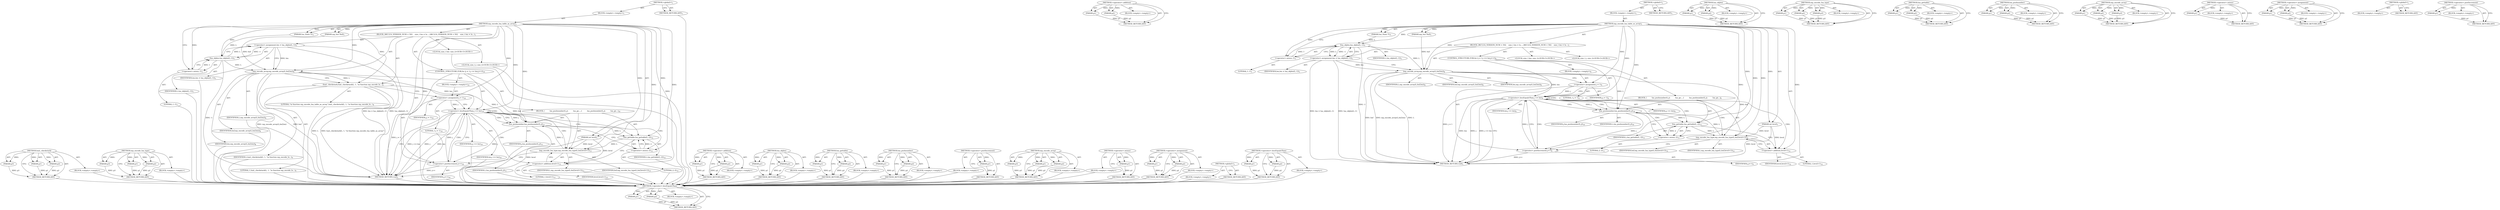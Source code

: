 digraph "&lt;operator&gt;.lessEqualsThan" {
vulnerable_92 [label=<(METHOD,&lt;operator&gt;.lessEqualsThan)>];
vulnerable_93 [label=<(PARAM,p1)>];
vulnerable_94 [label=<(PARAM,p2)>];
vulnerable_95 [label=<(BLOCK,&lt;empty&gt;,&lt;empty&gt;)>];
vulnerable_96 [label=<(METHOD_RETURN,ANY)>];
vulnerable_117 [label=<(METHOD,&lt;operator&gt;.addition)>];
vulnerable_118 [label=<(PARAM,p1)>];
vulnerable_119 [label=<(PARAM,p2)>];
vulnerable_120 [label=<(BLOCK,&lt;empty&gt;,&lt;empty&gt;)>];
vulnerable_121 [label=<(METHOD_RETURN,ANY)>];
vulnerable_6 [label=<(METHOD,&lt;global&gt;)<SUB>1</SUB>>];
vulnerable_7 [label=<(BLOCK,&lt;empty&gt;,&lt;empty&gt;)<SUB>1</SUB>>];
vulnerable_8 [label=<(METHOD,mp_encode_lua_table_as_array)<SUB>1</SUB>>];
vulnerable_9 [label=<(PARAM,lua_State *L)<SUB>1</SUB>>];
vulnerable_10 [label=<(PARAM,mp_buf *buf)<SUB>1</SUB>>];
vulnerable_11 [label=<(PARAM,int level)<SUB>1</SUB>>];
vulnerable_12 [label=<(BLOCK,{
#if LUA_VERSION_NUM &lt; 502
    size_t len = lu...,{
#if LUA_VERSION_NUM &lt; 502
    size_t len = lu...)<SUB>1</SUB>>];
vulnerable_13 [label="<(LOCAL,size_t len: size_t)<SUB>3</SUB>>"];
vulnerable_14 [label="<(LOCAL,size_t j: size_t)<SUB>3</SUB>>"];
vulnerable_15 [label=<(&lt;operator&gt;.assignment,len = lua_objlen(L,-1))<SUB>3</SUB>>];
vulnerable_16 [label=<(IDENTIFIER,len,len = lua_objlen(L,-1))<SUB>3</SUB>>];
vulnerable_17 [label=<(lua_objlen,lua_objlen(L,-1))<SUB>3</SUB>>];
vulnerable_18 [label=<(IDENTIFIER,L,lua_objlen(L,-1))<SUB>3</SUB>>];
vulnerable_19 [label=<(&lt;operator&gt;.minus,-1)<SUB>3</SUB>>];
vulnerable_20 [label=<(LITERAL,1,-1)<SUB>3</SUB>>];
vulnerable_21 [label=<(mp_encode_array,mp_encode_array(L,buf,len))<SUB>8</SUB>>];
vulnerable_22 [label=<(IDENTIFIER,L,mp_encode_array(L,buf,len))<SUB>8</SUB>>];
vulnerable_23 [label=<(IDENTIFIER,buf,mp_encode_array(L,buf,len))<SUB>8</SUB>>];
vulnerable_24 [label=<(IDENTIFIER,len,mp_encode_array(L,buf,len))<SUB>8</SUB>>];
vulnerable_25 [label=<(CONTROL_STRUCTURE,FOR,for (j = 1;j &lt;= len;j++))<SUB>9</SUB>>];
vulnerable_26 [label=<(BLOCK,&lt;empty&gt;,&lt;empty&gt;)<SUB>9</SUB>>];
vulnerable_27 [label=<(&lt;operator&gt;.assignment,j = 1)<SUB>9</SUB>>];
vulnerable_28 [label=<(IDENTIFIER,j,j = 1)<SUB>9</SUB>>];
vulnerable_29 [label=<(LITERAL,1,j = 1)<SUB>9</SUB>>];
vulnerable_30 [label=<(&lt;operator&gt;.lessEqualsThan,j &lt;= len)<SUB>9</SUB>>];
vulnerable_31 [label=<(IDENTIFIER,j,j &lt;= len)<SUB>9</SUB>>];
vulnerable_32 [label=<(IDENTIFIER,len,j &lt;= len)<SUB>9</SUB>>];
vulnerable_33 [label=<(&lt;operator&gt;.postIncrement,j++)<SUB>9</SUB>>];
vulnerable_34 [label=<(IDENTIFIER,j,j++)<SUB>9</SUB>>];
vulnerable_35 [label=<(BLOCK,{
         lua_pushnumber(L,j);
         lua_ge...,{
         lua_pushnumber(L,j);
         lua_ge...)<SUB>9</SUB>>];
vulnerable_36 [label=<(lua_pushnumber,lua_pushnumber(L,j))<SUB>10</SUB>>];
vulnerable_37 [label=<(IDENTIFIER,L,lua_pushnumber(L,j))<SUB>10</SUB>>];
vulnerable_38 [label=<(IDENTIFIER,j,lua_pushnumber(L,j))<SUB>10</SUB>>];
vulnerable_39 [label=<(lua_gettable,lua_gettable(L,-2))<SUB>11</SUB>>];
vulnerable_40 [label=<(IDENTIFIER,L,lua_gettable(L,-2))<SUB>11</SUB>>];
vulnerable_41 [label=<(&lt;operator&gt;.minus,-2)<SUB>11</SUB>>];
vulnerable_42 [label=<(LITERAL,2,-2)<SUB>11</SUB>>];
vulnerable_43 [label=<(mp_encode_lua_type,mp_encode_lua_type(L,buf,level+1))<SUB>12</SUB>>];
vulnerable_44 [label=<(IDENTIFIER,L,mp_encode_lua_type(L,buf,level+1))<SUB>12</SUB>>];
vulnerable_45 [label=<(IDENTIFIER,buf,mp_encode_lua_type(L,buf,level+1))<SUB>12</SUB>>];
vulnerable_46 [label=<(&lt;operator&gt;.addition,level+1)<SUB>12</SUB>>];
vulnerable_47 [label=<(IDENTIFIER,level,level+1)<SUB>12</SUB>>];
vulnerable_48 [label=<(LITERAL,1,level+1)<SUB>12</SUB>>];
vulnerable_49 [label=<(METHOD_RETURN,void)<SUB>1</SUB>>];
vulnerable_51 [label=<(METHOD_RETURN,ANY)<SUB>1</SUB>>];
vulnerable_77 [label=<(METHOD,lua_objlen)>];
vulnerable_78 [label=<(PARAM,p1)>];
vulnerable_79 [label=<(PARAM,p2)>];
vulnerable_80 [label=<(BLOCK,&lt;empty&gt;,&lt;empty&gt;)>];
vulnerable_81 [label=<(METHOD_RETURN,ANY)>];
vulnerable_111 [label=<(METHOD,mp_encode_lua_type)>];
vulnerable_112 [label=<(PARAM,p1)>];
vulnerable_113 [label=<(PARAM,p2)>];
vulnerable_114 [label=<(PARAM,p3)>];
vulnerable_115 [label=<(BLOCK,&lt;empty&gt;,&lt;empty&gt;)>];
vulnerable_116 [label=<(METHOD_RETURN,ANY)>];
vulnerable_106 [label=<(METHOD,lua_gettable)>];
vulnerable_107 [label=<(PARAM,p1)>];
vulnerable_108 [label=<(PARAM,p2)>];
vulnerable_109 [label=<(BLOCK,&lt;empty&gt;,&lt;empty&gt;)>];
vulnerable_110 [label=<(METHOD_RETURN,ANY)>];
vulnerable_101 [label=<(METHOD,lua_pushnumber)>];
vulnerable_102 [label=<(PARAM,p1)>];
vulnerable_103 [label=<(PARAM,p2)>];
vulnerable_104 [label=<(BLOCK,&lt;empty&gt;,&lt;empty&gt;)>];
vulnerable_105 [label=<(METHOD_RETURN,ANY)>];
vulnerable_86 [label=<(METHOD,mp_encode_array)>];
vulnerable_87 [label=<(PARAM,p1)>];
vulnerable_88 [label=<(PARAM,p2)>];
vulnerable_89 [label=<(PARAM,p3)>];
vulnerable_90 [label=<(BLOCK,&lt;empty&gt;,&lt;empty&gt;)>];
vulnerable_91 [label=<(METHOD_RETURN,ANY)>];
vulnerable_82 [label=<(METHOD,&lt;operator&gt;.minus)>];
vulnerable_83 [label=<(PARAM,p1)>];
vulnerable_84 [label=<(BLOCK,&lt;empty&gt;,&lt;empty&gt;)>];
vulnerable_85 [label=<(METHOD_RETURN,ANY)>];
vulnerable_72 [label=<(METHOD,&lt;operator&gt;.assignment)>];
vulnerable_73 [label=<(PARAM,p1)>];
vulnerable_74 [label=<(PARAM,p2)>];
vulnerable_75 [label=<(BLOCK,&lt;empty&gt;,&lt;empty&gt;)>];
vulnerable_76 [label=<(METHOD_RETURN,ANY)>];
vulnerable_66 [label=<(METHOD,&lt;global&gt;)<SUB>1</SUB>>];
vulnerable_67 [label=<(BLOCK,&lt;empty&gt;,&lt;empty&gt;)>];
vulnerable_68 [label=<(METHOD_RETURN,ANY)>];
vulnerable_97 [label=<(METHOD,&lt;operator&gt;.postIncrement)>];
vulnerable_98 [label=<(PARAM,p1)>];
vulnerable_99 [label=<(BLOCK,&lt;empty&gt;,&lt;empty&gt;)>];
vulnerable_100 [label=<(METHOD_RETURN,ANY)>];
fixed_98 [label=<(METHOD,luaL_checkstack)>];
fixed_99 [label=<(PARAM,p1)>];
fixed_100 [label=<(PARAM,p2)>];
fixed_101 [label=<(PARAM,p3)>];
fixed_102 [label=<(BLOCK,&lt;empty&gt;,&lt;empty&gt;)>];
fixed_103 [label=<(METHOD_RETURN,ANY)>];
fixed_123 [label=<(METHOD,mp_encode_lua_type)>];
fixed_124 [label=<(PARAM,p1)>];
fixed_125 [label=<(PARAM,p2)>];
fixed_126 [label=<(PARAM,p3)>];
fixed_127 [label=<(BLOCK,&lt;empty&gt;,&lt;empty&gt;)>];
fixed_128 [label=<(METHOD_RETURN,ANY)>];
fixed_6 [label=<(METHOD,&lt;global&gt;)<SUB>1</SUB>>];
fixed_7 [label=<(BLOCK,&lt;empty&gt;,&lt;empty&gt;)<SUB>1</SUB>>];
fixed_8 [label=<(METHOD,mp_encode_lua_table_as_array)<SUB>1</SUB>>];
fixed_9 [label=<(PARAM,lua_State *L)<SUB>1</SUB>>];
fixed_10 [label=<(PARAM,mp_buf *buf)<SUB>1</SUB>>];
fixed_11 [label=<(PARAM,int level)<SUB>1</SUB>>];
fixed_12 [label=<(BLOCK,{
#if LUA_VERSION_NUM &lt; 502
    size_t len = lu...,{
#if LUA_VERSION_NUM &lt; 502
    size_t len = lu...)<SUB>1</SUB>>];
fixed_13 [label="<(LOCAL,size_t len: size_t)<SUB>3</SUB>>"];
fixed_14 [label="<(LOCAL,size_t j: size_t)<SUB>3</SUB>>"];
fixed_15 [label=<(&lt;operator&gt;.assignment,len = lua_objlen(L,-1))<SUB>3</SUB>>];
fixed_16 [label=<(IDENTIFIER,len,len = lua_objlen(L,-1))<SUB>3</SUB>>];
fixed_17 [label=<(lua_objlen,lua_objlen(L,-1))<SUB>3</SUB>>];
fixed_18 [label=<(IDENTIFIER,L,lua_objlen(L,-1))<SUB>3</SUB>>];
fixed_19 [label=<(&lt;operator&gt;.minus,-1)<SUB>3</SUB>>];
fixed_20 [label=<(LITERAL,1,-1)<SUB>3</SUB>>];
fixed_21 [label=<(mp_encode_array,mp_encode_array(L,buf,len))<SUB>8</SUB>>];
fixed_22 [label=<(IDENTIFIER,L,mp_encode_array(L,buf,len))<SUB>8</SUB>>];
fixed_23 [label=<(IDENTIFIER,buf,mp_encode_array(L,buf,len))<SUB>8</SUB>>];
fixed_24 [label=<(IDENTIFIER,len,mp_encode_array(L,buf,len))<SUB>8</SUB>>];
fixed_25 [label=<(luaL_checkstack,luaL_checkstack(L, 1, &quot;in function mp_encode_lu...)<SUB>9</SUB>>];
fixed_26 [label=<(IDENTIFIER,L,luaL_checkstack(L, 1, &quot;in function mp_encode_lu...)<SUB>9</SUB>>];
fixed_27 [label=<(LITERAL,1,luaL_checkstack(L, 1, &quot;in function mp_encode_lu...)<SUB>9</SUB>>];
fixed_28 [label=<(LITERAL,&quot;in function mp_encode_lua_table_as_array&quot;,luaL_checkstack(L, 1, &quot;in function mp_encode_lu...)<SUB>9</SUB>>];
fixed_29 [label=<(CONTROL_STRUCTURE,FOR,for (j = 1;j &lt;= len;j++))<SUB>10</SUB>>];
fixed_30 [label=<(BLOCK,&lt;empty&gt;,&lt;empty&gt;)<SUB>10</SUB>>];
fixed_31 [label=<(&lt;operator&gt;.assignment,j = 1)<SUB>10</SUB>>];
fixed_32 [label=<(IDENTIFIER,j,j = 1)<SUB>10</SUB>>];
fixed_33 [label=<(LITERAL,1,j = 1)<SUB>10</SUB>>];
fixed_34 [label=<(&lt;operator&gt;.lessEqualsThan,j &lt;= len)<SUB>10</SUB>>];
fixed_35 [label=<(IDENTIFIER,j,j &lt;= len)<SUB>10</SUB>>];
fixed_36 [label=<(IDENTIFIER,len,j &lt;= len)<SUB>10</SUB>>];
fixed_37 [label=<(&lt;operator&gt;.postIncrement,j++)<SUB>10</SUB>>];
fixed_38 [label=<(IDENTIFIER,j,j++)<SUB>10</SUB>>];
fixed_39 [label=<(BLOCK,{
         lua_pushnumber(L,j);
         lua_ge...,{
         lua_pushnumber(L,j);
         lua_ge...)<SUB>10</SUB>>];
fixed_40 [label=<(lua_pushnumber,lua_pushnumber(L,j))<SUB>11</SUB>>];
fixed_41 [label=<(IDENTIFIER,L,lua_pushnumber(L,j))<SUB>11</SUB>>];
fixed_42 [label=<(IDENTIFIER,j,lua_pushnumber(L,j))<SUB>11</SUB>>];
fixed_43 [label=<(lua_gettable,lua_gettable(L,-2))<SUB>12</SUB>>];
fixed_44 [label=<(IDENTIFIER,L,lua_gettable(L,-2))<SUB>12</SUB>>];
fixed_45 [label=<(&lt;operator&gt;.minus,-2)<SUB>12</SUB>>];
fixed_46 [label=<(LITERAL,2,-2)<SUB>12</SUB>>];
fixed_47 [label=<(mp_encode_lua_type,mp_encode_lua_type(L,buf,level+1))<SUB>13</SUB>>];
fixed_48 [label=<(IDENTIFIER,L,mp_encode_lua_type(L,buf,level+1))<SUB>13</SUB>>];
fixed_49 [label=<(IDENTIFIER,buf,mp_encode_lua_type(L,buf,level+1))<SUB>13</SUB>>];
fixed_50 [label=<(&lt;operator&gt;.addition,level+1)<SUB>13</SUB>>];
fixed_51 [label=<(IDENTIFIER,level,level+1)<SUB>13</SUB>>];
fixed_52 [label=<(LITERAL,1,level+1)<SUB>13</SUB>>];
fixed_53 [label=<(METHOD_RETURN,void)<SUB>1</SUB>>];
fixed_55 [label=<(METHOD_RETURN,ANY)<SUB>1</SUB>>];
fixed_129 [label=<(METHOD,&lt;operator&gt;.addition)>];
fixed_130 [label=<(PARAM,p1)>];
fixed_131 [label=<(PARAM,p2)>];
fixed_132 [label=<(BLOCK,&lt;empty&gt;,&lt;empty&gt;)>];
fixed_133 [label=<(METHOD_RETURN,ANY)>];
fixed_83 [label=<(METHOD,lua_objlen)>];
fixed_84 [label=<(PARAM,p1)>];
fixed_85 [label=<(PARAM,p2)>];
fixed_86 [label=<(BLOCK,&lt;empty&gt;,&lt;empty&gt;)>];
fixed_87 [label=<(METHOD_RETURN,ANY)>];
fixed_118 [label=<(METHOD,lua_gettable)>];
fixed_119 [label=<(PARAM,p1)>];
fixed_120 [label=<(PARAM,p2)>];
fixed_121 [label=<(BLOCK,&lt;empty&gt;,&lt;empty&gt;)>];
fixed_122 [label=<(METHOD_RETURN,ANY)>];
fixed_113 [label=<(METHOD,lua_pushnumber)>];
fixed_114 [label=<(PARAM,p1)>];
fixed_115 [label=<(PARAM,p2)>];
fixed_116 [label=<(BLOCK,&lt;empty&gt;,&lt;empty&gt;)>];
fixed_117 [label=<(METHOD_RETURN,ANY)>];
fixed_109 [label=<(METHOD,&lt;operator&gt;.postIncrement)>];
fixed_110 [label=<(PARAM,p1)>];
fixed_111 [label=<(BLOCK,&lt;empty&gt;,&lt;empty&gt;)>];
fixed_112 [label=<(METHOD_RETURN,ANY)>];
fixed_92 [label=<(METHOD,mp_encode_array)>];
fixed_93 [label=<(PARAM,p1)>];
fixed_94 [label=<(PARAM,p2)>];
fixed_95 [label=<(PARAM,p3)>];
fixed_96 [label=<(BLOCK,&lt;empty&gt;,&lt;empty&gt;)>];
fixed_97 [label=<(METHOD_RETURN,ANY)>];
fixed_88 [label=<(METHOD,&lt;operator&gt;.minus)>];
fixed_89 [label=<(PARAM,p1)>];
fixed_90 [label=<(BLOCK,&lt;empty&gt;,&lt;empty&gt;)>];
fixed_91 [label=<(METHOD_RETURN,ANY)>];
fixed_78 [label=<(METHOD,&lt;operator&gt;.assignment)>];
fixed_79 [label=<(PARAM,p1)>];
fixed_80 [label=<(PARAM,p2)>];
fixed_81 [label=<(BLOCK,&lt;empty&gt;,&lt;empty&gt;)>];
fixed_82 [label=<(METHOD_RETURN,ANY)>];
fixed_72 [label=<(METHOD,&lt;global&gt;)<SUB>1</SUB>>];
fixed_73 [label=<(BLOCK,&lt;empty&gt;,&lt;empty&gt;)>];
fixed_74 [label=<(METHOD_RETURN,ANY)>];
fixed_104 [label=<(METHOD,&lt;operator&gt;.lessEqualsThan)>];
fixed_105 [label=<(PARAM,p1)>];
fixed_106 [label=<(PARAM,p2)>];
fixed_107 [label=<(BLOCK,&lt;empty&gt;,&lt;empty&gt;)>];
fixed_108 [label=<(METHOD_RETURN,ANY)>];
vulnerable_92 -> vulnerable_93  [key=0, label="AST: "];
vulnerable_92 -> vulnerable_93  [key=1, label="DDG: "];
vulnerable_92 -> vulnerable_95  [key=0, label="AST: "];
vulnerable_92 -> vulnerable_94  [key=0, label="AST: "];
vulnerable_92 -> vulnerable_94  [key=1, label="DDG: "];
vulnerable_92 -> vulnerable_96  [key=0, label="AST: "];
vulnerable_92 -> vulnerable_96  [key=1, label="CFG: "];
vulnerable_93 -> vulnerable_96  [key=0, label="DDG: p1"];
vulnerable_94 -> vulnerable_96  [key=0, label="DDG: p2"];
vulnerable_117 -> vulnerable_118  [key=0, label="AST: "];
vulnerable_117 -> vulnerable_118  [key=1, label="DDG: "];
vulnerable_117 -> vulnerable_120  [key=0, label="AST: "];
vulnerable_117 -> vulnerable_119  [key=0, label="AST: "];
vulnerable_117 -> vulnerable_119  [key=1, label="DDG: "];
vulnerable_117 -> vulnerable_121  [key=0, label="AST: "];
vulnerable_117 -> vulnerable_121  [key=1, label="CFG: "];
vulnerable_118 -> vulnerable_121  [key=0, label="DDG: p1"];
vulnerable_119 -> vulnerable_121  [key=0, label="DDG: p2"];
vulnerable_6 -> vulnerable_7  [key=0, label="AST: "];
vulnerable_6 -> vulnerable_51  [key=0, label="AST: "];
vulnerable_6 -> vulnerable_51  [key=1, label="CFG: "];
vulnerable_7 -> vulnerable_8  [key=0, label="AST: "];
vulnerable_8 -> vulnerable_9  [key=0, label="AST: "];
vulnerable_8 -> vulnerable_9  [key=1, label="DDG: "];
vulnerable_8 -> vulnerable_10  [key=0, label="AST: "];
vulnerable_8 -> vulnerable_10  [key=1, label="DDG: "];
vulnerable_8 -> vulnerable_11  [key=0, label="AST: "];
vulnerable_8 -> vulnerable_11  [key=1, label="DDG: "];
vulnerable_8 -> vulnerable_12  [key=0, label="AST: "];
vulnerable_8 -> vulnerable_49  [key=0, label="AST: "];
vulnerable_8 -> vulnerable_19  [key=0, label="CFG: "];
vulnerable_8 -> vulnerable_19  [key=1, label="DDG: "];
vulnerable_8 -> vulnerable_21  [key=0, label="DDG: "];
vulnerable_8 -> vulnerable_17  [key=0, label="DDG: "];
vulnerable_8 -> vulnerable_27  [key=0, label="DDG: "];
vulnerable_8 -> vulnerable_30  [key=0, label="DDG: "];
vulnerable_8 -> vulnerable_33  [key=0, label="DDG: "];
vulnerable_8 -> vulnerable_36  [key=0, label="DDG: "];
vulnerable_8 -> vulnerable_39  [key=0, label="DDG: "];
vulnerable_8 -> vulnerable_43  [key=0, label="DDG: "];
vulnerable_8 -> vulnerable_41  [key=0, label="DDG: "];
vulnerable_8 -> vulnerable_46  [key=0, label="DDG: "];
vulnerable_9 -> vulnerable_17  [key=0, label="DDG: L"];
vulnerable_10 -> vulnerable_21  [key=0, label="DDG: buf"];
vulnerable_11 -> vulnerable_49  [key=0, label="DDG: level"];
vulnerable_11 -> vulnerable_43  [key=0, label="DDG: level"];
vulnerable_11 -> vulnerable_46  [key=0, label="DDG: level"];
vulnerable_12 -> vulnerable_13  [key=0, label="AST: "];
vulnerable_12 -> vulnerable_14  [key=0, label="AST: "];
vulnerable_12 -> vulnerable_15  [key=0, label="AST: "];
vulnerable_12 -> vulnerable_21  [key=0, label="AST: "];
vulnerable_12 -> vulnerable_25  [key=0, label="AST: "];
vulnerable_15 -> vulnerable_16  [key=0, label="AST: "];
vulnerable_15 -> vulnerable_17  [key=0, label="AST: "];
vulnerable_15 -> vulnerable_21  [key=0, label="CFG: "];
vulnerable_15 -> vulnerable_21  [key=1, label="DDG: len"];
vulnerable_15 -> vulnerable_49  [key=0, label="DDG: lua_objlen(L,-1)"];
vulnerable_15 -> vulnerable_49  [key=1, label="DDG: len = lua_objlen(L,-1)"];
vulnerable_17 -> vulnerable_18  [key=0, label="AST: "];
vulnerable_17 -> vulnerable_19  [key=0, label="AST: "];
vulnerable_17 -> vulnerable_15  [key=0, label="CFG: "];
vulnerable_17 -> vulnerable_15  [key=1, label="DDG: L"];
vulnerable_17 -> vulnerable_15  [key=2, label="DDG: -1"];
vulnerable_17 -> vulnerable_49  [key=0, label="DDG: -1"];
vulnerable_17 -> vulnerable_21  [key=0, label="DDG: L"];
vulnerable_19 -> vulnerable_20  [key=0, label="AST: "];
vulnerable_19 -> vulnerable_17  [key=0, label="CFG: "];
vulnerable_19 -> vulnerable_17  [key=1, label="DDG: 1"];
vulnerable_21 -> vulnerable_22  [key=0, label="AST: "];
vulnerable_21 -> vulnerable_23  [key=0, label="AST: "];
vulnerable_21 -> vulnerable_24  [key=0, label="AST: "];
vulnerable_21 -> vulnerable_27  [key=0, label="CFG: "];
vulnerable_21 -> vulnerable_49  [key=0, label="DDG: L"];
vulnerable_21 -> vulnerable_49  [key=1, label="DDG: buf"];
vulnerable_21 -> vulnerable_49  [key=2, label="DDG: mp_encode_array(L,buf,len)"];
vulnerable_21 -> vulnerable_30  [key=0, label="DDG: len"];
vulnerable_21 -> vulnerable_36  [key=0, label="DDG: L"];
vulnerable_21 -> vulnerable_43  [key=0, label="DDG: buf"];
vulnerable_25 -> vulnerable_26  [key=0, label="AST: "];
vulnerable_25 -> vulnerable_30  [key=0, label="AST: "];
vulnerable_25 -> vulnerable_33  [key=0, label="AST: "];
vulnerable_25 -> vulnerable_35  [key=0, label="AST: "];
vulnerable_26 -> vulnerable_27  [key=0, label="AST: "];
vulnerable_27 -> vulnerable_28  [key=0, label="AST: "];
vulnerable_27 -> vulnerable_29  [key=0, label="AST: "];
vulnerable_27 -> vulnerable_30  [key=0, label="CFG: "];
vulnerable_27 -> vulnerable_30  [key=1, label="DDG: j"];
vulnerable_27 -> vulnerable_49  [key=0, label="DDG: j = 1"];
vulnerable_30 -> vulnerable_31  [key=0, label="AST: "];
vulnerable_30 -> vulnerable_32  [key=0, label="AST: "];
vulnerable_30 -> vulnerable_49  [key=0, label="CFG: "];
vulnerable_30 -> vulnerable_49  [key=1, label="DDG: j"];
vulnerable_30 -> vulnerable_49  [key=2, label="DDG: len"];
vulnerable_30 -> vulnerable_49  [key=3, label="DDG: j &lt;= len"];
vulnerable_30 -> vulnerable_36  [key=0, label="CFG: "];
vulnerable_30 -> vulnerable_36  [key=1, label="DDG: j"];
vulnerable_30 -> vulnerable_36  [key=2, label="CDG: "];
vulnerable_30 -> vulnerable_30  [key=0, label="CDG: "];
vulnerable_30 -> vulnerable_33  [key=0, label="CDG: "];
vulnerable_30 -> vulnerable_46  [key=0, label="CDG: "];
vulnerable_30 -> vulnerable_41  [key=0, label="CDG: "];
vulnerable_30 -> vulnerable_39  [key=0, label="CDG: "];
vulnerable_30 -> vulnerable_43  [key=0, label="CDG: "];
vulnerable_33 -> vulnerable_34  [key=0, label="AST: "];
vulnerable_33 -> vulnerable_30  [key=0, label="CFG: "];
vulnerable_33 -> vulnerable_30  [key=1, label="DDG: j"];
vulnerable_33 -> vulnerable_49  [key=0, label="DDG: j++"];
vulnerable_35 -> vulnerable_36  [key=0, label="AST: "];
vulnerable_35 -> vulnerable_39  [key=0, label="AST: "];
vulnerable_35 -> vulnerable_43  [key=0, label="AST: "];
vulnerable_36 -> vulnerable_37  [key=0, label="AST: "];
vulnerable_36 -> vulnerable_38  [key=0, label="AST: "];
vulnerable_36 -> vulnerable_41  [key=0, label="CFG: "];
vulnerable_36 -> vulnerable_33  [key=0, label="DDG: j"];
vulnerable_36 -> vulnerable_39  [key=0, label="DDG: L"];
vulnerable_39 -> vulnerable_40  [key=0, label="AST: "];
vulnerable_39 -> vulnerable_41  [key=0, label="AST: "];
vulnerable_39 -> vulnerable_46  [key=0, label="CFG: "];
vulnerable_39 -> vulnerable_43  [key=0, label="DDG: L"];
vulnerable_41 -> vulnerable_42  [key=0, label="AST: "];
vulnerable_41 -> vulnerable_39  [key=0, label="CFG: "];
vulnerable_41 -> vulnerable_39  [key=1, label="DDG: 2"];
vulnerable_43 -> vulnerable_44  [key=0, label="AST: "];
vulnerable_43 -> vulnerable_45  [key=0, label="AST: "];
vulnerable_43 -> vulnerable_46  [key=0, label="AST: "];
vulnerable_43 -> vulnerable_33  [key=0, label="CFG: "];
vulnerable_43 -> vulnerable_36  [key=0, label="DDG: L"];
vulnerable_46 -> vulnerable_47  [key=0, label="AST: "];
vulnerable_46 -> vulnerable_48  [key=0, label="AST: "];
vulnerable_46 -> vulnerable_43  [key=0, label="CFG: "];
vulnerable_77 -> vulnerable_78  [key=0, label="AST: "];
vulnerable_77 -> vulnerable_78  [key=1, label="DDG: "];
vulnerable_77 -> vulnerable_80  [key=0, label="AST: "];
vulnerable_77 -> vulnerable_79  [key=0, label="AST: "];
vulnerable_77 -> vulnerable_79  [key=1, label="DDG: "];
vulnerable_77 -> vulnerable_81  [key=0, label="AST: "];
vulnerable_77 -> vulnerable_81  [key=1, label="CFG: "];
vulnerable_78 -> vulnerable_81  [key=0, label="DDG: p1"];
vulnerable_79 -> vulnerable_81  [key=0, label="DDG: p2"];
vulnerable_111 -> vulnerable_112  [key=0, label="AST: "];
vulnerable_111 -> vulnerable_112  [key=1, label="DDG: "];
vulnerable_111 -> vulnerable_115  [key=0, label="AST: "];
vulnerable_111 -> vulnerable_113  [key=0, label="AST: "];
vulnerable_111 -> vulnerable_113  [key=1, label="DDG: "];
vulnerable_111 -> vulnerable_116  [key=0, label="AST: "];
vulnerable_111 -> vulnerable_116  [key=1, label="CFG: "];
vulnerable_111 -> vulnerable_114  [key=0, label="AST: "];
vulnerable_111 -> vulnerable_114  [key=1, label="DDG: "];
vulnerable_112 -> vulnerable_116  [key=0, label="DDG: p1"];
vulnerable_113 -> vulnerable_116  [key=0, label="DDG: p2"];
vulnerable_114 -> vulnerable_116  [key=0, label="DDG: p3"];
vulnerable_106 -> vulnerable_107  [key=0, label="AST: "];
vulnerable_106 -> vulnerable_107  [key=1, label="DDG: "];
vulnerable_106 -> vulnerable_109  [key=0, label="AST: "];
vulnerable_106 -> vulnerable_108  [key=0, label="AST: "];
vulnerable_106 -> vulnerable_108  [key=1, label="DDG: "];
vulnerable_106 -> vulnerable_110  [key=0, label="AST: "];
vulnerable_106 -> vulnerable_110  [key=1, label="CFG: "];
vulnerable_107 -> vulnerable_110  [key=0, label="DDG: p1"];
vulnerable_108 -> vulnerable_110  [key=0, label="DDG: p2"];
vulnerable_101 -> vulnerable_102  [key=0, label="AST: "];
vulnerable_101 -> vulnerable_102  [key=1, label="DDG: "];
vulnerable_101 -> vulnerable_104  [key=0, label="AST: "];
vulnerable_101 -> vulnerable_103  [key=0, label="AST: "];
vulnerable_101 -> vulnerable_103  [key=1, label="DDG: "];
vulnerable_101 -> vulnerable_105  [key=0, label="AST: "];
vulnerable_101 -> vulnerable_105  [key=1, label="CFG: "];
vulnerable_102 -> vulnerable_105  [key=0, label="DDG: p1"];
vulnerable_103 -> vulnerable_105  [key=0, label="DDG: p2"];
vulnerable_86 -> vulnerable_87  [key=0, label="AST: "];
vulnerable_86 -> vulnerable_87  [key=1, label="DDG: "];
vulnerable_86 -> vulnerable_90  [key=0, label="AST: "];
vulnerable_86 -> vulnerable_88  [key=0, label="AST: "];
vulnerable_86 -> vulnerable_88  [key=1, label="DDG: "];
vulnerable_86 -> vulnerable_91  [key=0, label="AST: "];
vulnerable_86 -> vulnerable_91  [key=1, label="CFG: "];
vulnerable_86 -> vulnerable_89  [key=0, label="AST: "];
vulnerable_86 -> vulnerable_89  [key=1, label="DDG: "];
vulnerable_87 -> vulnerable_91  [key=0, label="DDG: p1"];
vulnerable_88 -> vulnerable_91  [key=0, label="DDG: p2"];
vulnerable_89 -> vulnerable_91  [key=0, label="DDG: p3"];
vulnerable_82 -> vulnerable_83  [key=0, label="AST: "];
vulnerable_82 -> vulnerable_83  [key=1, label="DDG: "];
vulnerable_82 -> vulnerable_84  [key=0, label="AST: "];
vulnerable_82 -> vulnerable_85  [key=0, label="AST: "];
vulnerable_82 -> vulnerable_85  [key=1, label="CFG: "];
vulnerable_83 -> vulnerable_85  [key=0, label="DDG: p1"];
vulnerable_72 -> vulnerable_73  [key=0, label="AST: "];
vulnerable_72 -> vulnerable_73  [key=1, label="DDG: "];
vulnerable_72 -> vulnerable_75  [key=0, label="AST: "];
vulnerable_72 -> vulnerable_74  [key=0, label="AST: "];
vulnerable_72 -> vulnerable_74  [key=1, label="DDG: "];
vulnerable_72 -> vulnerable_76  [key=0, label="AST: "];
vulnerable_72 -> vulnerable_76  [key=1, label="CFG: "];
vulnerable_73 -> vulnerable_76  [key=0, label="DDG: p1"];
vulnerable_74 -> vulnerable_76  [key=0, label="DDG: p2"];
vulnerable_66 -> vulnerable_67  [key=0, label="AST: "];
vulnerable_66 -> vulnerable_68  [key=0, label="AST: "];
vulnerable_66 -> vulnerable_68  [key=1, label="CFG: "];
vulnerable_97 -> vulnerable_98  [key=0, label="AST: "];
vulnerable_97 -> vulnerable_98  [key=1, label="DDG: "];
vulnerable_97 -> vulnerable_99  [key=0, label="AST: "];
vulnerable_97 -> vulnerable_100  [key=0, label="AST: "];
vulnerable_97 -> vulnerable_100  [key=1, label="CFG: "];
vulnerable_98 -> vulnerable_100  [key=0, label="DDG: p1"];
fixed_98 -> fixed_99  [key=0, label="AST: "];
fixed_98 -> fixed_99  [key=1, label="DDG: "];
fixed_98 -> fixed_102  [key=0, label="AST: "];
fixed_98 -> fixed_100  [key=0, label="AST: "];
fixed_98 -> fixed_100  [key=1, label="DDG: "];
fixed_98 -> fixed_103  [key=0, label="AST: "];
fixed_98 -> fixed_103  [key=1, label="CFG: "];
fixed_98 -> fixed_101  [key=0, label="AST: "];
fixed_98 -> fixed_101  [key=1, label="DDG: "];
fixed_99 -> fixed_103  [key=0, label="DDG: p1"];
fixed_100 -> fixed_103  [key=0, label="DDG: p2"];
fixed_101 -> fixed_103  [key=0, label="DDG: p3"];
fixed_102 -> vulnerable_92  [key=0];
fixed_103 -> vulnerable_92  [key=0];
fixed_123 -> fixed_124  [key=0, label="AST: "];
fixed_123 -> fixed_124  [key=1, label="DDG: "];
fixed_123 -> fixed_127  [key=0, label="AST: "];
fixed_123 -> fixed_125  [key=0, label="AST: "];
fixed_123 -> fixed_125  [key=1, label="DDG: "];
fixed_123 -> fixed_128  [key=0, label="AST: "];
fixed_123 -> fixed_128  [key=1, label="CFG: "];
fixed_123 -> fixed_126  [key=0, label="AST: "];
fixed_123 -> fixed_126  [key=1, label="DDG: "];
fixed_124 -> fixed_128  [key=0, label="DDG: p1"];
fixed_125 -> fixed_128  [key=0, label="DDG: p2"];
fixed_126 -> fixed_128  [key=0, label="DDG: p3"];
fixed_127 -> vulnerable_92  [key=0];
fixed_128 -> vulnerable_92  [key=0];
fixed_6 -> fixed_7  [key=0, label="AST: "];
fixed_6 -> fixed_55  [key=0, label="AST: "];
fixed_6 -> fixed_55  [key=1, label="CFG: "];
fixed_7 -> fixed_8  [key=0, label="AST: "];
fixed_8 -> fixed_9  [key=0, label="AST: "];
fixed_8 -> fixed_9  [key=1, label="DDG: "];
fixed_8 -> fixed_10  [key=0, label="AST: "];
fixed_8 -> fixed_10  [key=1, label="DDG: "];
fixed_8 -> fixed_11  [key=0, label="AST: "];
fixed_8 -> fixed_11  [key=1, label="DDG: "];
fixed_8 -> fixed_12  [key=0, label="AST: "];
fixed_8 -> fixed_53  [key=0, label="AST: "];
fixed_8 -> fixed_19  [key=0, label="CFG: "];
fixed_8 -> fixed_19  [key=1, label="DDG: "];
fixed_8 -> fixed_21  [key=0, label="DDG: "];
fixed_8 -> fixed_25  [key=0, label="DDG: "];
fixed_8 -> fixed_17  [key=0, label="DDG: "];
fixed_8 -> fixed_31  [key=0, label="DDG: "];
fixed_8 -> fixed_34  [key=0, label="DDG: "];
fixed_8 -> fixed_37  [key=0, label="DDG: "];
fixed_8 -> fixed_40  [key=0, label="DDG: "];
fixed_8 -> fixed_43  [key=0, label="DDG: "];
fixed_8 -> fixed_47  [key=0, label="DDG: "];
fixed_8 -> fixed_45  [key=0, label="DDG: "];
fixed_8 -> fixed_50  [key=0, label="DDG: "];
fixed_9 -> fixed_17  [key=0, label="DDG: L"];
fixed_10 -> fixed_21  [key=0, label="DDG: buf"];
fixed_11 -> fixed_53  [key=0, label="DDG: level"];
fixed_11 -> fixed_47  [key=0, label="DDG: level"];
fixed_11 -> fixed_50  [key=0, label="DDG: level"];
fixed_12 -> fixed_13  [key=0, label="AST: "];
fixed_12 -> fixed_14  [key=0, label="AST: "];
fixed_12 -> fixed_15  [key=0, label="AST: "];
fixed_12 -> fixed_21  [key=0, label="AST: "];
fixed_12 -> fixed_25  [key=0, label="AST: "];
fixed_12 -> fixed_29  [key=0, label="AST: "];
fixed_13 -> vulnerable_92  [key=0];
fixed_14 -> vulnerable_92  [key=0];
fixed_15 -> fixed_16  [key=0, label="AST: "];
fixed_15 -> fixed_17  [key=0, label="AST: "];
fixed_15 -> fixed_21  [key=0, label="CFG: "];
fixed_15 -> fixed_21  [key=1, label="DDG: len"];
fixed_15 -> fixed_53  [key=0, label="DDG: lua_objlen(L,-1)"];
fixed_15 -> fixed_53  [key=1, label="DDG: len = lua_objlen(L,-1)"];
fixed_16 -> vulnerable_92  [key=0];
fixed_17 -> fixed_18  [key=0, label="AST: "];
fixed_17 -> fixed_19  [key=0, label="AST: "];
fixed_17 -> fixed_15  [key=0, label="CFG: "];
fixed_17 -> fixed_15  [key=1, label="DDG: L"];
fixed_17 -> fixed_15  [key=2, label="DDG: -1"];
fixed_17 -> fixed_53  [key=0, label="DDG: -1"];
fixed_17 -> fixed_21  [key=0, label="DDG: L"];
fixed_18 -> vulnerable_92  [key=0];
fixed_19 -> fixed_20  [key=0, label="AST: "];
fixed_19 -> fixed_17  [key=0, label="CFG: "];
fixed_19 -> fixed_17  [key=1, label="DDG: 1"];
fixed_20 -> vulnerable_92  [key=0];
fixed_21 -> fixed_22  [key=0, label="AST: "];
fixed_21 -> fixed_23  [key=0, label="AST: "];
fixed_21 -> fixed_24  [key=0, label="AST: "];
fixed_21 -> fixed_25  [key=0, label="CFG: "];
fixed_21 -> fixed_25  [key=1, label="DDG: L"];
fixed_21 -> fixed_53  [key=0, label="DDG: buf"];
fixed_21 -> fixed_53  [key=1, label="DDG: mp_encode_array(L,buf,len)"];
fixed_21 -> fixed_34  [key=0, label="DDG: len"];
fixed_21 -> fixed_47  [key=0, label="DDG: buf"];
fixed_22 -> vulnerable_92  [key=0];
fixed_23 -> vulnerable_92  [key=0];
fixed_24 -> vulnerable_92  [key=0];
fixed_25 -> fixed_26  [key=0, label="AST: "];
fixed_25 -> fixed_27  [key=0, label="AST: "];
fixed_25 -> fixed_28  [key=0, label="AST: "];
fixed_25 -> fixed_31  [key=0, label="CFG: "];
fixed_25 -> fixed_53  [key=0, label="DDG: L"];
fixed_25 -> fixed_53  [key=1, label="DDG: luaL_checkstack(L, 1, &quot;in function mp_encode_lua_table_as_array&quot;)"];
fixed_25 -> fixed_40  [key=0, label="DDG: L"];
fixed_26 -> vulnerable_92  [key=0];
fixed_27 -> vulnerable_92  [key=0];
fixed_28 -> vulnerable_92  [key=0];
fixed_29 -> fixed_30  [key=0, label="AST: "];
fixed_29 -> fixed_34  [key=0, label="AST: "];
fixed_29 -> fixed_37  [key=0, label="AST: "];
fixed_29 -> fixed_39  [key=0, label="AST: "];
fixed_30 -> fixed_31  [key=0, label="AST: "];
fixed_31 -> fixed_32  [key=0, label="AST: "];
fixed_31 -> fixed_33  [key=0, label="AST: "];
fixed_31 -> fixed_34  [key=0, label="CFG: "];
fixed_31 -> fixed_34  [key=1, label="DDG: j"];
fixed_31 -> fixed_53  [key=0, label="DDG: j = 1"];
fixed_32 -> vulnerable_92  [key=0];
fixed_33 -> vulnerable_92  [key=0];
fixed_34 -> fixed_35  [key=0, label="AST: "];
fixed_34 -> fixed_36  [key=0, label="AST: "];
fixed_34 -> fixed_53  [key=0, label="CFG: "];
fixed_34 -> fixed_53  [key=1, label="DDG: j"];
fixed_34 -> fixed_53  [key=2, label="DDG: len"];
fixed_34 -> fixed_53  [key=3, label="DDG: j &lt;= len"];
fixed_34 -> fixed_40  [key=0, label="CFG: "];
fixed_34 -> fixed_40  [key=1, label="DDG: j"];
fixed_34 -> fixed_40  [key=2, label="CDG: "];
fixed_34 -> fixed_47  [key=0, label="CDG: "];
fixed_34 -> fixed_34  [key=0, label="CDG: "];
fixed_34 -> fixed_50  [key=0, label="CDG: "];
fixed_34 -> fixed_37  [key=0, label="CDG: "];
fixed_34 -> fixed_45  [key=0, label="CDG: "];
fixed_34 -> fixed_43  [key=0, label="CDG: "];
fixed_35 -> vulnerable_92  [key=0];
fixed_36 -> vulnerable_92  [key=0];
fixed_37 -> fixed_38  [key=0, label="AST: "];
fixed_37 -> fixed_34  [key=0, label="CFG: "];
fixed_37 -> fixed_34  [key=1, label="DDG: j"];
fixed_37 -> fixed_53  [key=0, label="DDG: j++"];
fixed_38 -> vulnerable_92  [key=0];
fixed_39 -> fixed_40  [key=0, label="AST: "];
fixed_39 -> fixed_43  [key=0, label="AST: "];
fixed_39 -> fixed_47  [key=0, label="AST: "];
fixed_40 -> fixed_41  [key=0, label="AST: "];
fixed_40 -> fixed_42  [key=0, label="AST: "];
fixed_40 -> fixed_45  [key=0, label="CFG: "];
fixed_40 -> fixed_37  [key=0, label="DDG: j"];
fixed_40 -> fixed_43  [key=0, label="DDG: L"];
fixed_41 -> vulnerable_92  [key=0];
fixed_42 -> vulnerable_92  [key=0];
fixed_43 -> fixed_44  [key=0, label="AST: "];
fixed_43 -> fixed_45  [key=0, label="AST: "];
fixed_43 -> fixed_50  [key=0, label="CFG: "];
fixed_43 -> fixed_47  [key=0, label="DDG: L"];
fixed_44 -> vulnerable_92  [key=0];
fixed_45 -> fixed_46  [key=0, label="AST: "];
fixed_45 -> fixed_43  [key=0, label="CFG: "];
fixed_45 -> fixed_43  [key=1, label="DDG: 2"];
fixed_46 -> vulnerable_92  [key=0];
fixed_47 -> fixed_48  [key=0, label="AST: "];
fixed_47 -> fixed_49  [key=0, label="AST: "];
fixed_47 -> fixed_50  [key=0, label="AST: "];
fixed_47 -> fixed_37  [key=0, label="CFG: "];
fixed_47 -> fixed_40  [key=0, label="DDG: L"];
fixed_48 -> vulnerable_92  [key=0];
fixed_49 -> vulnerable_92  [key=0];
fixed_50 -> fixed_51  [key=0, label="AST: "];
fixed_50 -> fixed_52  [key=0, label="AST: "];
fixed_50 -> fixed_47  [key=0, label="CFG: "];
fixed_51 -> vulnerable_92  [key=0];
fixed_52 -> vulnerable_92  [key=0];
fixed_53 -> vulnerable_92  [key=0];
fixed_55 -> vulnerable_92  [key=0];
fixed_129 -> fixed_130  [key=0, label="AST: "];
fixed_129 -> fixed_130  [key=1, label="DDG: "];
fixed_129 -> fixed_132  [key=0, label="AST: "];
fixed_129 -> fixed_131  [key=0, label="AST: "];
fixed_129 -> fixed_131  [key=1, label="DDG: "];
fixed_129 -> fixed_133  [key=0, label="AST: "];
fixed_129 -> fixed_133  [key=1, label="CFG: "];
fixed_130 -> fixed_133  [key=0, label="DDG: p1"];
fixed_131 -> fixed_133  [key=0, label="DDG: p2"];
fixed_132 -> vulnerable_92  [key=0];
fixed_133 -> vulnerable_92  [key=0];
fixed_83 -> fixed_84  [key=0, label="AST: "];
fixed_83 -> fixed_84  [key=1, label="DDG: "];
fixed_83 -> fixed_86  [key=0, label="AST: "];
fixed_83 -> fixed_85  [key=0, label="AST: "];
fixed_83 -> fixed_85  [key=1, label="DDG: "];
fixed_83 -> fixed_87  [key=0, label="AST: "];
fixed_83 -> fixed_87  [key=1, label="CFG: "];
fixed_84 -> fixed_87  [key=0, label="DDG: p1"];
fixed_85 -> fixed_87  [key=0, label="DDG: p2"];
fixed_86 -> vulnerable_92  [key=0];
fixed_87 -> vulnerable_92  [key=0];
fixed_118 -> fixed_119  [key=0, label="AST: "];
fixed_118 -> fixed_119  [key=1, label="DDG: "];
fixed_118 -> fixed_121  [key=0, label="AST: "];
fixed_118 -> fixed_120  [key=0, label="AST: "];
fixed_118 -> fixed_120  [key=1, label="DDG: "];
fixed_118 -> fixed_122  [key=0, label="AST: "];
fixed_118 -> fixed_122  [key=1, label="CFG: "];
fixed_119 -> fixed_122  [key=0, label="DDG: p1"];
fixed_120 -> fixed_122  [key=0, label="DDG: p2"];
fixed_121 -> vulnerable_92  [key=0];
fixed_122 -> vulnerable_92  [key=0];
fixed_113 -> fixed_114  [key=0, label="AST: "];
fixed_113 -> fixed_114  [key=1, label="DDG: "];
fixed_113 -> fixed_116  [key=0, label="AST: "];
fixed_113 -> fixed_115  [key=0, label="AST: "];
fixed_113 -> fixed_115  [key=1, label="DDG: "];
fixed_113 -> fixed_117  [key=0, label="AST: "];
fixed_113 -> fixed_117  [key=1, label="CFG: "];
fixed_114 -> fixed_117  [key=0, label="DDG: p1"];
fixed_115 -> fixed_117  [key=0, label="DDG: p2"];
fixed_116 -> vulnerable_92  [key=0];
fixed_117 -> vulnerable_92  [key=0];
fixed_109 -> fixed_110  [key=0, label="AST: "];
fixed_109 -> fixed_110  [key=1, label="DDG: "];
fixed_109 -> fixed_111  [key=0, label="AST: "];
fixed_109 -> fixed_112  [key=0, label="AST: "];
fixed_109 -> fixed_112  [key=1, label="CFG: "];
fixed_110 -> fixed_112  [key=0, label="DDG: p1"];
fixed_111 -> vulnerable_92  [key=0];
fixed_112 -> vulnerable_92  [key=0];
fixed_92 -> fixed_93  [key=0, label="AST: "];
fixed_92 -> fixed_93  [key=1, label="DDG: "];
fixed_92 -> fixed_96  [key=0, label="AST: "];
fixed_92 -> fixed_94  [key=0, label="AST: "];
fixed_92 -> fixed_94  [key=1, label="DDG: "];
fixed_92 -> fixed_97  [key=0, label="AST: "];
fixed_92 -> fixed_97  [key=1, label="CFG: "];
fixed_92 -> fixed_95  [key=0, label="AST: "];
fixed_92 -> fixed_95  [key=1, label="DDG: "];
fixed_93 -> fixed_97  [key=0, label="DDG: p1"];
fixed_94 -> fixed_97  [key=0, label="DDG: p2"];
fixed_95 -> fixed_97  [key=0, label="DDG: p3"];
fixed_96 -> vulnerable_92  [key=0];
fixed_97 -> vulnerable_92  [key=0];
fixed_88 -> fixed_89  [key=0, label="AST: "];
fixed_88 -> fixed_89  [key=1, label="DDG: "];
fixed_88 -> fixed_90  [key=0, label="AST: "];
fixed_88 -> fixed_91  [key=0, label="AST: "];
fixed_88 -> fixed_91  [key=1, label="CFG: "];
fixed_89 -> fixed_91  [key=0, label="DDG: p1"];
fixed_90 -> vulnerable_92  [key=0];
fixed_91 -> vulnerable_92  [key=0];
fixed_78 -> fixed_79  [key=0, label="AST: "];
fixed_78 -> fixed_79  [key=1, label="DDG: "];
fixed_78 -> fixed_81  [key=0, label="AST: "];
fixed_78 -> fixed_80  [key=0, label="AST: "];
fixed_78 -> fixed_80  [key=1, label="DDG: "];
fixed_78 -> fixed_82  [key=0, label="AST: "];
fixed_78 -> fixed_82  [key=1, label="CFG: "];
fixed_79 -> fixed_82  [key=0, label="DDG: p1"];
fixed_80 -> fixed_82  [key=0, label="DDG: p2"];
fixed_81 -> vulnerable_92  [key=0];
fixed_82 -> vulnerable_92  [key=0];
fixed_72 -> fixed_73  [key=0, label="AST: "];
fixed_72 -> fixed_74  [key=0, label="AST: "];
fixed_72 -> fixed_74  [key=1, label="CFG: "];
fixed_73 -> vulnerable_92  [key=0];
fixed_74 -> vulnerable_92  [key=0];
fixed_104 -> fixed_105  [key=0, label="AST: "];
fixed_104 -> fixed_105  [key=1, label="DDG: "];
fixed_104 -> fixed_107  [key=0, label="AST: "];
fixed_104 -> fixed_106  [key=0, label="AST: "];
fixed_104 -> fixed_106  [key=1, label="DDG: "];
fixed_104 -> fixed_108  [key=0, label="AST: "];
fixed_104 -> fixed_108  [key=1, label="CFG: "];
fixed_105 -> fixed_108  [key=0, label="DDG: p1"];
fixed_106 -> fixed_108  [key=0, label="DDG: p2"];
fixed_107 -> vulnerable_92  [key=0];
fixed_108 -> vulnerable_92  [key=0];
}
